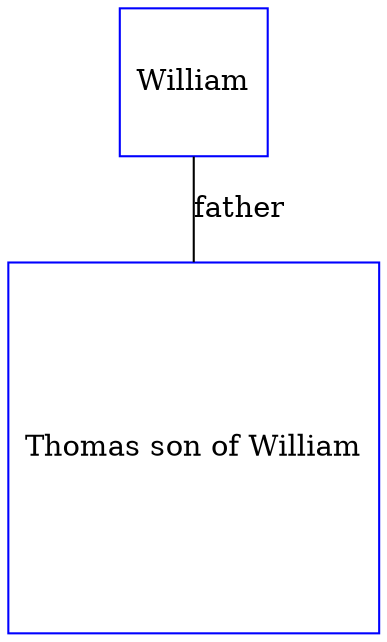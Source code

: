 digraph D {
    edge [dir=none];    node [shape=box];    "009602"   [label="Thomas son of William", shape=box, regular=1, color="blue"] ;
"013580"   [label="William", shape=box, regular=1, color="blue"] ;
013580->009602 [label="father",arrowsize=0.0]; 
}